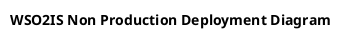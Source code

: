 @startuml deployment non production
    title "WSO2IS Non Production Deployment Diagram"
    
@enduml
